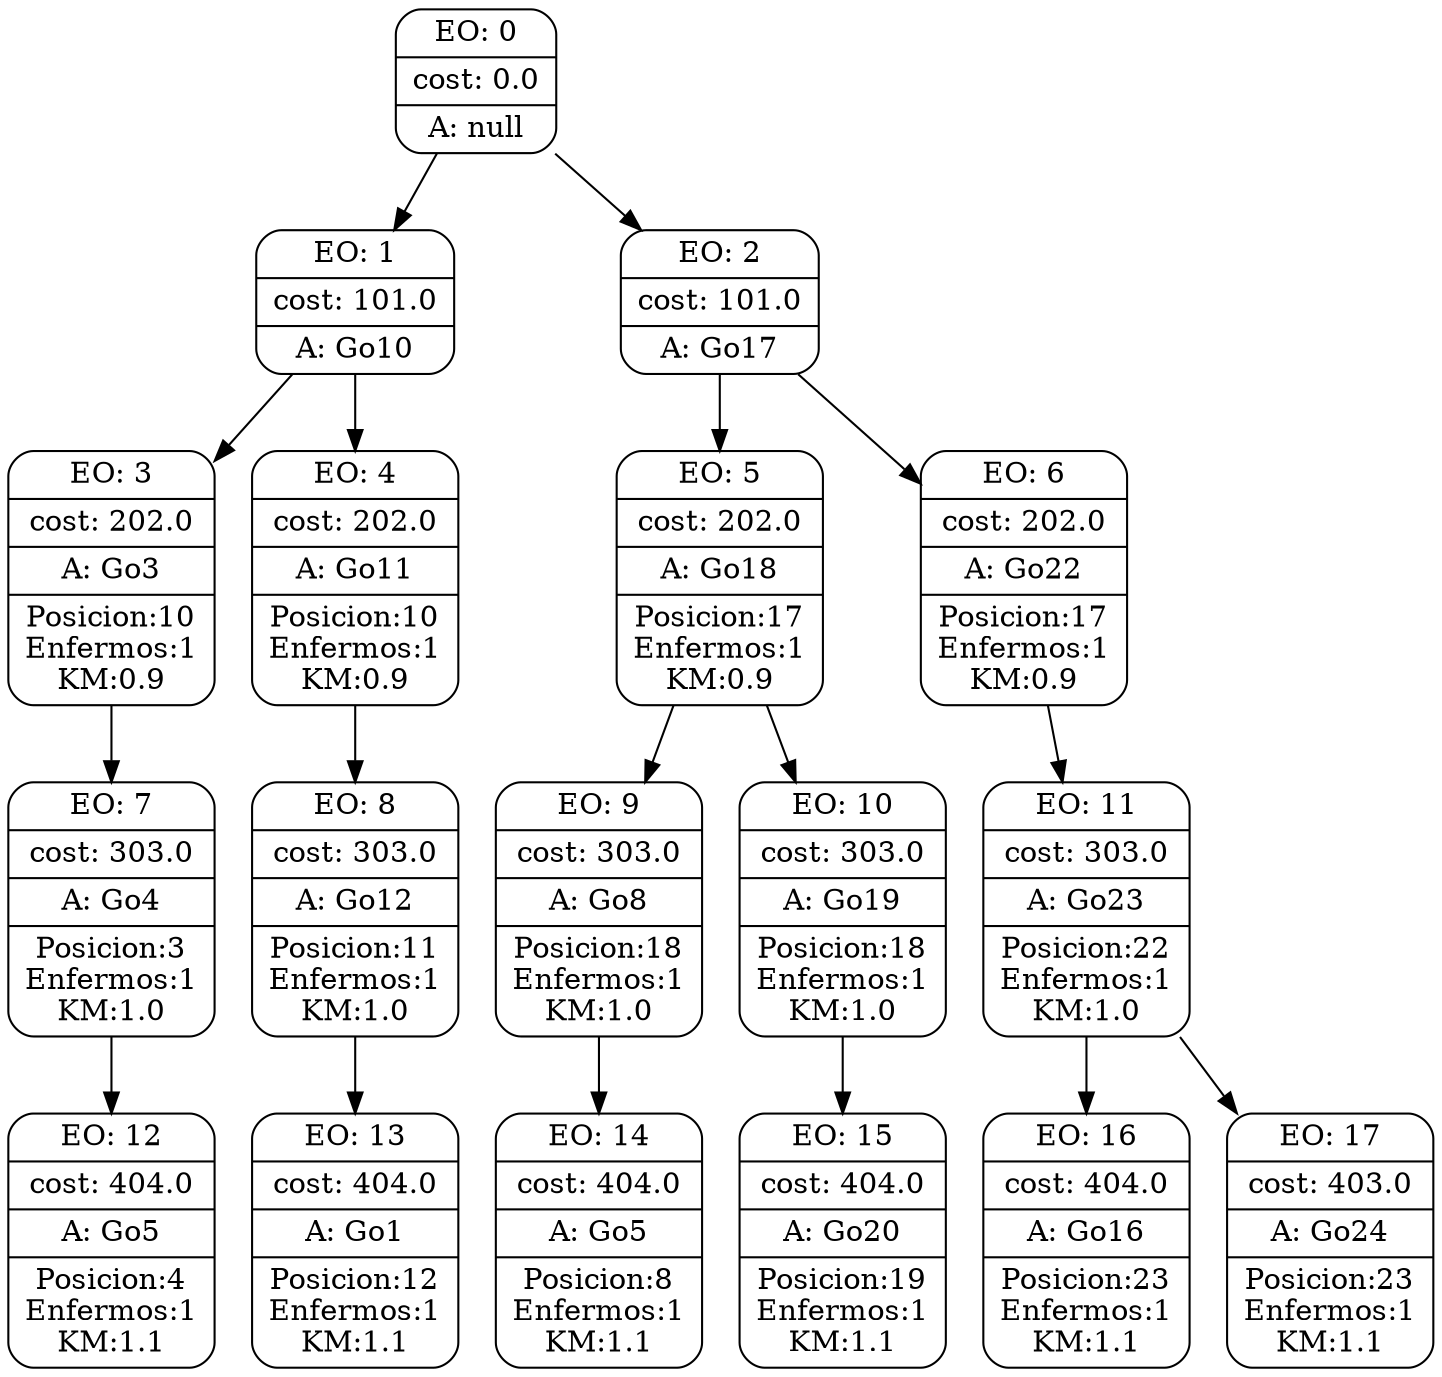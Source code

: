 digraph g {
node [shape = Mrecord];
nodo0[label="{EO: 0|cost: 0.0|A: null}"]
nodo1[label="{EO: 1|cost: 101.0|A: Go10}"]
nodo3[label="{EO: 3|cost: 202.0|A: Go3|Posicion:10
\nEnfermos:1
\nKM:0.9}"]
nodo7[label="{EO: 7|cost: 303.0|A: Go4|Posicion:3
\nEnfermos:1
\nKM:1.0}"]
nodo12[label="{EO: 12|cost: 404.0|A: Go5|Posicion:4
\nEnfermos:1
\nKM:1.1}"]

nodo7 -> nodo12;

nodo3 -> nodo7;

nodo1 -> nodo3;
nodo4[label="{EO: 4|cost: 202.0|A: Go11|Posicion:10
\nEnfermos:1
\nKM:0.9}"]
nodo8[label="{EO: 8|cost: 303.0|A: Go12|Posicion:11
\nEnfermos:1
\nKM:1.0}"]
nodo13[label="{EO: 13|cost: 404.0|A: Go1|Posicion:12
\nEnfermos:1
\nKM:1.1}"]

nodo8 -> nodo13;

nodo4 -> nodo8;

nodo1 -> nodo4;

nodo0 -> nodo1;
nodo2[label="{EO: 2|cost: 101.0|A: Go17}"]
nodo5[label="{EO: 5|cost: 202.0|A: Go18|Posicion:17
\nEnfermos:1
\nKM:0.9}"]
nodo9[label="{EO: 9|cost: 303.0|A: Go8|Posicion:18
\nEnfermos:1
\nKM:1.0}"]
nodo14[label="{EO: 14|cost: 404.0|A: Go5|Posicion:8
\nEnfermos:1
\nKM:1.1}"]

nodo9 -> nodo14;

nodo5 -> nodo9;
nodo10[label="{EO: 10|cost: 303.0|A: Go19|Posicion:18
\nEnfermos:1
\nKM:1.0}"]
nodo15[label="{EO: 15|cost: 404.0|A: Go20|Posicion:19
\nEnfermos:1
\nKM:1.1}"]

nodo10 -> nodo15;

nodo5 -> nodo10;

nodo2 -> nodo5;
nodo6[label="{EO: 6|cost: 202.0|A: Go22|Posicion:17
\nEnfermos:1
\nKM:0.9}"]
nodo11[label="{EO: 11|cost: 303.0|A: Go23|Posicion:22
\nEnfermos:1
\nKM:1.0}"]
nodo16[label="{EO: 16|cost: 404.0|A: Go16|Posicion:23
\nEnfermos:1
\nKM:1.1}"]

nodo11 -> nodo16;
nodo17[label="{EO: 17|cost: 403.0|A: Go24|Posicion:23
\nEnfermos:1
\nKM:1.1}"]

nodo11 -> nodo17;

nodo6 -> nodo11;

nodo2 -> nodo6;

nodo0 -> nodo2;


}